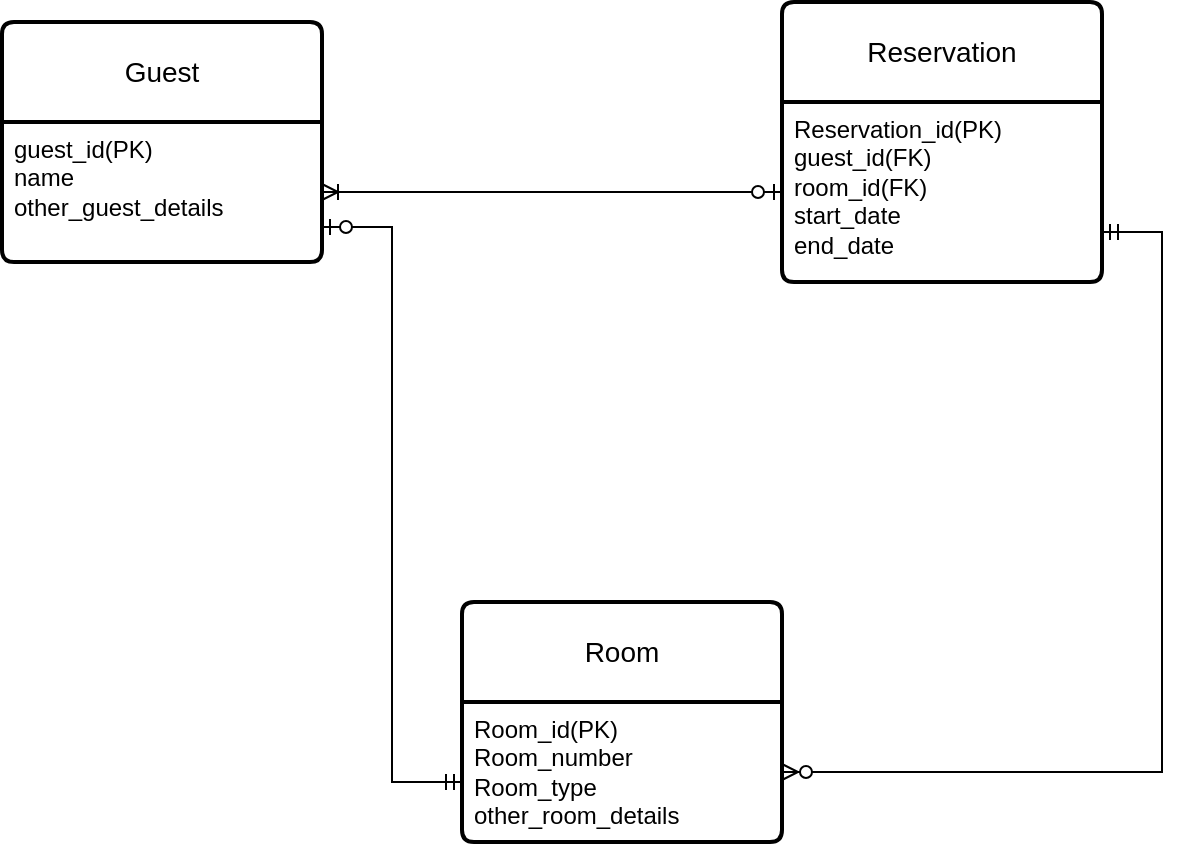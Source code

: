 <mxfile version="24.1.0" type="device">
  <diagram name="Page-1" id="wdSqGUs0RZ0oZ2mkJlCk">
    <mxGraphModel dx="861" dy="1616" grid="1" gridSize="10" guides="1" tooltips="1" connect="1" arrows="1" fold="1" page="1" pageScale="1" pageWidth="850" pageHeight="1100" math="0" shadow="0">
      <root>
        <mxCell id="0" />
        <mxCell id="1" parent="0" />
        <mxCell id="4PBNTEA-6r5hyWyB1aSW-1" value="Guest" style="swimlane;childLayout=stackLayout;horizontal=1;startSize=50;horizontalStack=0;rounded=1;fontSize=14;fontStyle=0;strokeWidth=2;resizeParent=0;resizeLast=1;shadow=0;dashed=0;align=center;arcSize=4;whiteSpace=wrap;html=1;" vertex="1" parent="1">
          <mxGeometry x="130" y="-10" width="160" height="120" as="geometry" />
        </mxCell>
        <mxCell id="4PBNTEA-6r5hyWyB1aSW-2" value="guest_id(PK)&lt;div&gt;name&lt;/div&gt;&lt;div&gt;other_guest_details&lt;br&gt;&lt;br&gt;&lt;/div&gt;" style="align=left;strokeColor=none;fillColor=none;spacingLeft=4;fontSize=12;verticalAlign=top;resizable=0;rotatable=0;part=1;html=1;" vertex="1" parent="4PBNTEA-6r5hyWyB1aSW-1">
          <mxGeometry y="50" width="160" height="70" as="geometry" />
        </mxCell>
        <mxCell id="4PBNTEA-6r5hyWyB1aSW-3" value="Room" style="swimlane;childLayout=stackLayout;horizontal=1;startSize=50;horizontalStack=0;rounded=1;fontSize=14;fontStyle=0;strokeWidth=2;resizeParent=0;resizeLast=1;shadow=0;dashed=0;align=center;arcSize=4;whiteSpace=wrap;html=1;" vertex="1" parent="1">
          <mxGeometry x="360" y="280" width="160" height="120" as="geometry" />
        </mxCell>
        <mxCell id="4PBNTEA-6r5hyWyB1aSW-4" value="Room_id(PK)&lt;div&gt;Room_number&lt;/div&gt;&lt;div&gt;Room_type&lt;/div&gt;&lt;div&gt;other_room_details&lt;/div&gt;" style="align=left;strokeColor=none;fillColor=none;spacingLeft=4;fontSize=12;verticalAlign=top;resizable=0;rotatable=0;part=1;html=1;" vertex="1" parent="4PBNTEA-6r5hyWyB1aSW-3">
          <mxGeometry y="50" width="160" height="70" as="geometry" />
        </mxCell>
        <mxCell id="4PBNTEA-6r5hyWyB1aSW-5" value="Reservation" style="swimlane;childLayout=stackLayout;horizontal=1;startSize=50;horizontalStack=0;rounded=1;fontSize=14;fontStyle=0;strokeWidth=2;resizeParent=0;resizeLast=1;shadow=0;dashed=0;align=center;arcSize=4;whiteSpace=wrap;html=1;" vertex="1" parent="1">
          <mxGeometry x="520" y="-20" width="160" height="140" as="geometry" />
        </mxCell>
        <mxCell id="4PBNTEA-6r5hyWyB1aSW-6" value="Reservation_id(PK)&lt;div&gt;guest_id(FK)&lt;/div&gt;&lt;div&gt;room_id(FK)&lt;/div&gt;&lt;div&gt;start_date&lt;/div&gt;&lt;div&gt;end_date&lt;/div&gt;" style="align=left;strokeColor=none;fillColor=none;spacingLeft=4;fontSize=12;verticalAlign=top;resizable=0;rotatable=0;part=1;html=1;" vertex="1" parent="4PBNTEA-6r5hyWyB1aSW-5">
          <mxGeometry y="50" width="160" height="90" as="geometry" />
        </mxCell>
        <mxCell id="4PBNTEA-6r5hyWyB1aSW-8" value="" style="edgeStyle=orthogonalEdgeStyle;fontSize=12;html=1;endArrow=ERoneToMany;startArrow=ERzeroToOne;rounded=0;entryX=1;entryY=0.5;entryDx=0;entryDy=0;exitX=0;exitY=0.5;exitDx=0;exitDy=0;" edge="1" parent="1" source="4PBNTEA-6r5hyWyB1aSW-6" target="4PBNTEA-6r5hyWyB1aSW-2">
          <mxGeometry width="100" height="100" relative="1" as="geometry">
            <mxPoint x="530" y="120" as="sourcePoint" />
            <mxPoint x="630" y="20" as="targetPoint" />
          </mxGeometry>
        </mxCell>
        <mxCell id="4PBNTEA-6r5hyWyB1aSW-9" value="" style="edgeStyle=entityRelationEdgeStyle;fontSize=12;html=1;endArrow=ERzeroToMany;startArrow=ERmandOne;rounded=0;entryX=1;entryY=0.5;entryDx=0;entryDy=0;" edge="1" parent="1" target="4PBNTEA-6r5hyWyB1aSW-4">
          <mxGeometry width="100" height="100" relative="1" as="geometry">
            <mxPoint x="680" y="95" as="sourcePoint" />
            <mxPoint x="850" y="100" as="targetPoint" />
            <Array as="points">
              <mxPoint x="760" y="80" />
            </Array>
          </mxGeometry>
        </mxCell>
        <mxCell id="4PBNTEA-6r5hyWyB1aSW-22" value="" style="edgeStyle=elbowEdgeStyle;fontSize=12;html=1;endArrow=ERzeroToOne;startArrow=ERmandOne;rounded=0;exitX=0;exitY=0.75;exitDx=0;exitDy=0;entryX=1;entryY=0.75;entryDx=0;entryDy=0;" edge="1" parent="1" source="4PBNTEA-6r5hyWyB1aSW-3" target="4PBNTEA-6r5hyWyB1aSW-2">
          <mxGeometry width="100" height="100" relative="1" as="geometry">
            <mxPoint x="310.0" y="349" as="sourcePoint" />
            <mxPoint x="127.92" y="130" as="targetPoint" />
          </mxGeometry>
        </mxCell>
      </root>
    </mxGraphModel>
  </diagram>
</mxfile>
